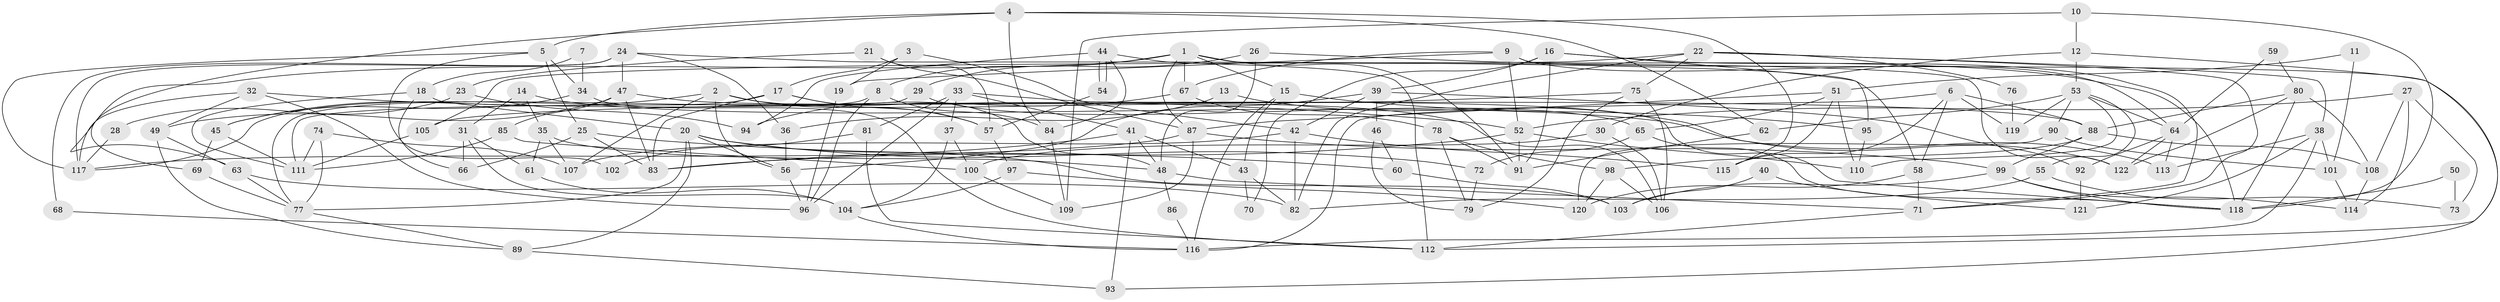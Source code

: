 // Generated by graph-tools (version 1.1) at 2025/14/03/09/25 04:14:57]
// undirected, 122 vertices, 244 edges
graph export_dot {
graph [start="1"]
  node [color=gray90,style=filled];
  1;
  2;
  3;
  4;
  5;
  6;
  7;
  8;
  9;
  10;
  11;
  12;
  13;
  14;
  15;
  16;
  17;
  18;
  19;
  20;
  21;
  22;
  23;
  24;
  25;
  26;
  27;
  28;
  29;
  30;
  31;
  32;
  33;
  34;
  35;
  36;
  37;
  38;
  39;
  40;
  41;
  42;
  43;
  44;
  45;
  46;
  47;
  48;
  49;
  50;
  51;
  52;
  53;
  54;
  55;
  56;
  57;
  58;
  59;
  60;
  61;
  62;
  63;
  64;
  65;
  66;
  67;
  68;
  69;
  70;
  71;
  72;
  73;
  74;
  75;
  76;
  77;
  78;
  79;
  80;
  81;
  82;
  83;
  84;
  85;
  86;
  87;
  88;
  89;
  90;
  91;
  92;
  93;
  94;
  95;
  96;
  97;
  98;
  99;
  100;
  101;
  102;
  103;
  104;
  105;
  106;
  107;
  108;
  109;
  110;
  111;
  112;
  113;
  114;
  115;
  116;
  117;
  118;
  119;
  120;
  121;
  122;
  1 -- 15;
  1 -- 69;
  1 -- 8;
  1 -- 67;
  1 -- 87;
  1 -- 91;
  1 -- 122;
  2 -- 106;
  2 -- 56;
  2 -- 45;
  2 -- 57;
  2 -- 107;
  3 -- 17;
  3 -- 19;
  3 -- 42;
  4 -- 115;
  4 -- 62;
  4 -- 5;
  4 -- 63;
  4 -- 84;
  5 -- 117;
  5 -- 25;
  5 -- 34;
  5 -- 102;
  6 -- 115;
  6 -- 88;
  6 -- 58;
  6 -- 116;
  6 -- 119;
  7 -- 18;
  7 -- 34;
  8 -- 77;
  8 -- 84;
  8 -- 96;
  9 -- 52;
  9 -- 67;
  9 -- 19;
  9 -- 64;
  9 -- 93;
  10 -- 118;
  10 -- 109;
  10 -- 12;
  11 -- 51;
  11 -- 101;
  12 -- 53;
  12 -- 30;
  12 -- 112;
  13 -- 36;
  13 -- 122;
  14 -- 113;
  14 -- 35;
  14 -- 31;
  15 -- 116;
  15 -- 43;
  15 -- 95;
  16 -- 91;
  16 -- 95;
  16 -- 39;
  16 -- 70;
  16 -- 71;
  17 -- 48;
  17 -- 117;
  17 -- 57;
  17 -- 83;
  18 -- 111;
  18 -- 20;
  18 -- 66;
  19 -- 96;
  20 -- 56;
  20 -- 77;
  20 -- 72;
  20 -- 89;
  20 -- 103;
  21 -- 57;
  21 -- 87;
  21 -- 23;
  22 -- 75;
  22 -- 71;
  22 -- 38;
  22 -- 76;
  22 -- 82;
  22 -- 105;
  23 -- 94;
  23 -- 28;
  24 -- 47;
  24 -- 58;
  24 -- 36;
  24 -- 68;
  24 -- 117;
  25 -- 83;
  25 -- 60;
  25 -- 66;
  26 -- 29;
  26 -- 118;
  26 -- 48;
  27 -- 114;
  27 -- 52;
  27 -- 73;
  27 -- 108;
  28 -- 117;
  29 -- 65;
  29 -- 111;
  30 -- 100;
  30 -- 106;
  31 -- 66;
  31 -- 61;
  31 -- 104;
  32 -- 117;
  32 -- 49;
  32 -- 52;
  32 -- 96;
  33 -- 96;
  33 -- 41;
  33 -- 37;
  33 -- 81;
  33 -- 118;
  34 -- 112;
  34 -- 45;
  35 -- 48;
  35 -- 107;
  35 -- 61;
  36 -- 56;
  37 -- 104;
  37 -- 100;
  38 -- 116;
  38 -- 101;
  38 -- 113;
  38 -- 121;
  39 -- 42;
  39 -- 46;
  39 -- 56;
  39 -- 92;
  40 -- 103;
  40 -- 121;
  41 -- 93;
  41 -- 48;
  41 -- 43;
  41 -- 83;
  42 -- 82;
  42 -- 107;
  42 -- 115;
  43 -- 82;
  43 -- 70;
  44 -- 84;
  44 -- 54;
  44 -- 54;
  44 -- 94;
  44 -- 112;
  45 -- 69;
  45 -- 111;
  46 -- 60;
  46 -- 79;
  47 -- 83;
  47 -- 88;
  47 -- 49;
  47 -- 85;
  48 -- 71;
  48 -- 86;
  49 -- 63;
  49 -- 89;
  50 -- 73;
  50 -- 118;
  51 -- 110;
  51 -- 65;
  51 -- 87;
  51 -- 115;
  52 -- 83;
  52 -- 91;
  52 -- 110;
  53 -- 64;
  53 -- 90;
  53 -- 55;
  53 -- 62;
  53 -- 110;
  53 -- 119;
  54 -- 57;
  55 -- 82;
  55 -- 73;
  56 -- 96;
  57 -- 97;
  58 -- 71;
  58 -- 120;
  59 -- 64;
  59 -- 80;
  60 -- 103;
  61 -- 104;
  62 -- 91;
  63 -- 77;
  63 -- 82;
  64 -- 122;
  64 -- 92;
  64 -- 113;
  65 -- 118;
  65 -- 72;
  67 -- 78;
  67 -- 94;
  68 -- 116;
  69 -- 77;
  71 -- 112;
  72 -- 79;
  74 -- 107;
  74 -- 111;
  74 -- 77;
  75 -- 105;
  75 -- 106;
  75 -- 79;
  76 -- 119;
  77 -- 89;
  78 -- 79;
  78 -- 91;
  78 -- 98;
  80 -- 118;
  80 -- 88;
  80 -- 108;
  80 -- 122;
  81 -- 112;
  81 -- 102;
  84 -- 109;
  85 -- 100;
  85 -- 111;
  86 -- 116;
  87 -- 99;
  87 -- 109;
  87 -- 117;
  88 -- 98;
  88 -- 108;
  88 -- 99;
  89 -- 93;
  90 -- 120;
  90 -- 101;
  92 -- 121;
  95 -- 110;
  97 -- 104;
  97 -- 120;
  98 -- 120;
  98 -- 106;
  99 -- 103;
  99 -- 114;
  99 -- 118;
  100 -- 109;
  101 -- 114;
  104 -- 116;
  105 -- 111;
  108 -- 114;
}
